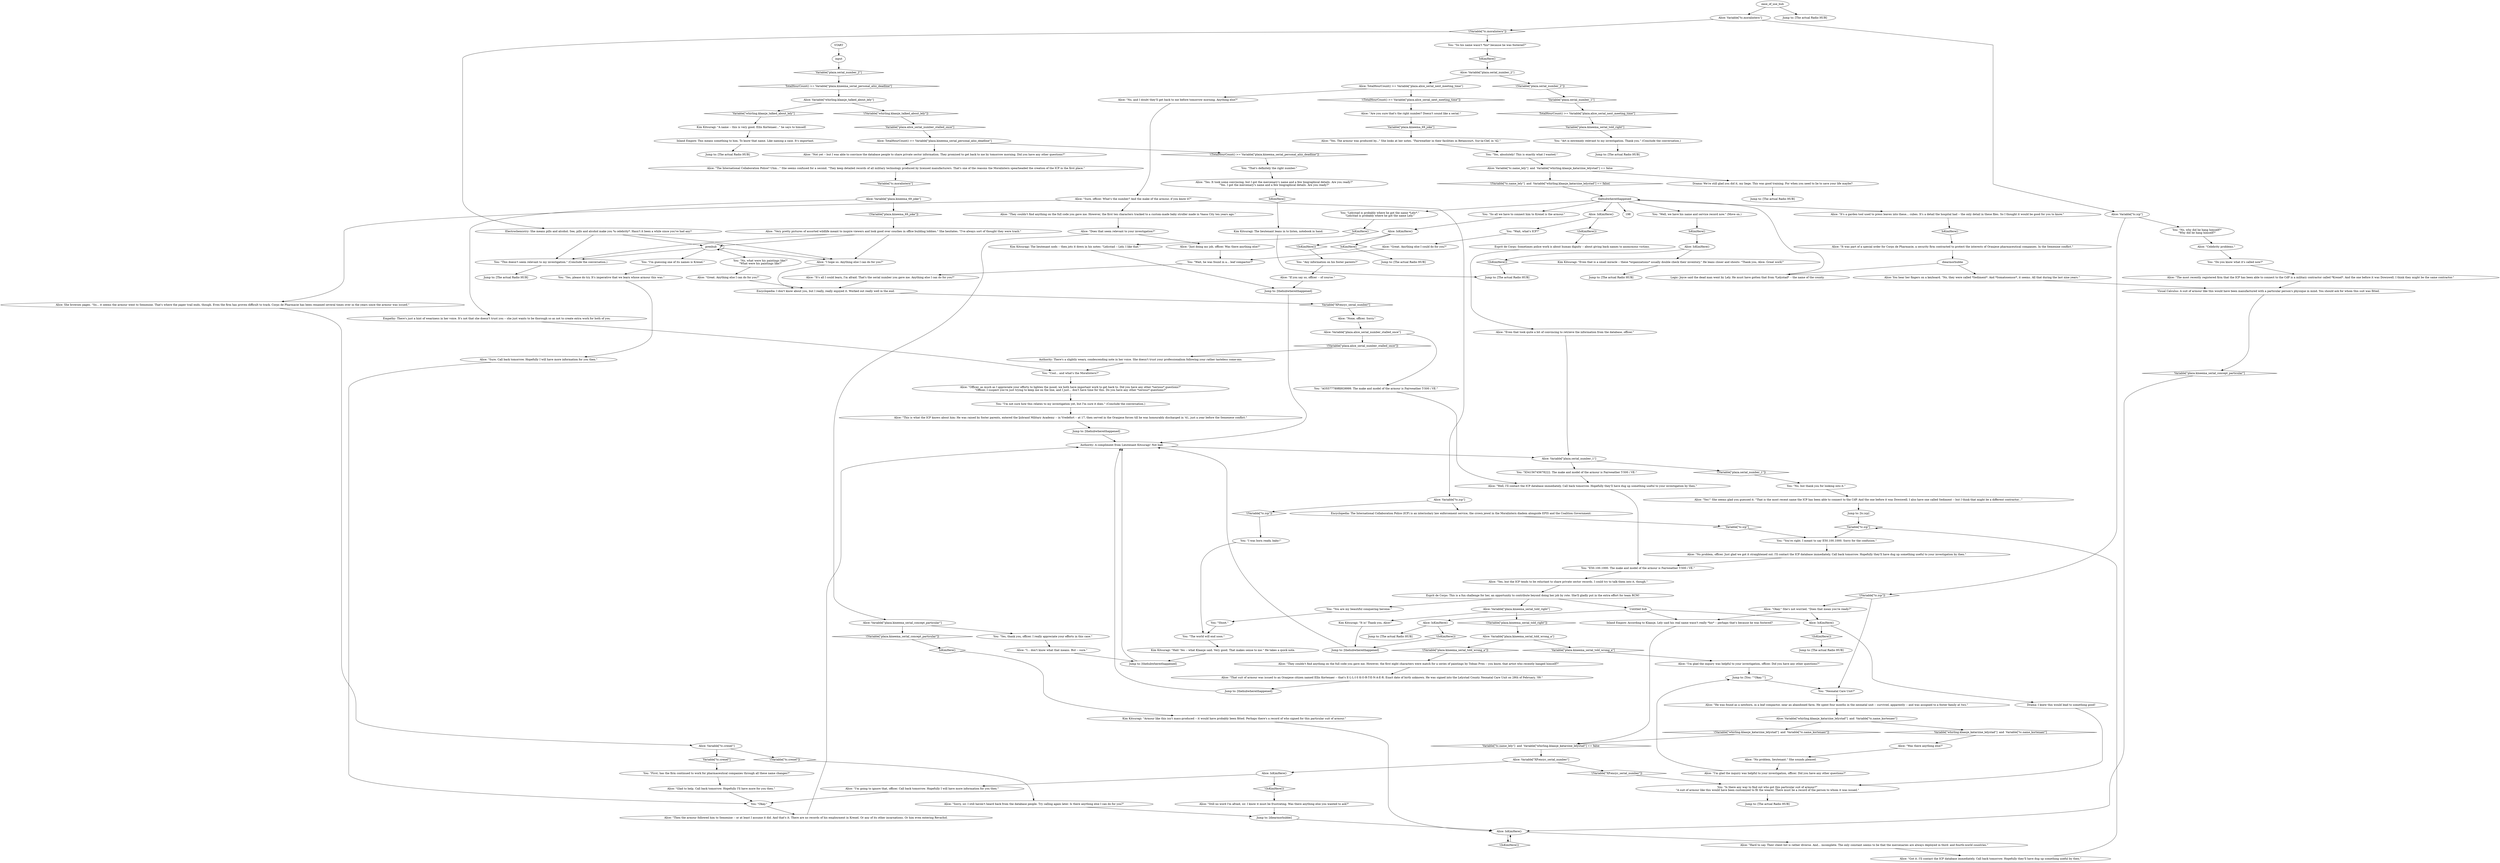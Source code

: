 # KINEEMA / SERIAL NUMBER
# 1. Ask Alice to run the serial number you got from the boot.
#2. Come back the next day to get results and ask for Alice to try to get more personal info on the mercenary (finish task to run serial number, gain task to get personal info from serial number).
#3. Come back the next day to get personal info (finish task to get personal info from serial number).
# ==================================================
digraph G {
	  0 [label="START"];
	  1 [label="input"];
	  2 [label="Alice: Variable[\"whirling.klaasje_talked_about_lely\"]"];
	  3 [label="Variable[\"whirling.klaasje_talked_about_lely\"]", shape=diamond];
	  4 [label="!(Variable[\"whirling.klaasje_talked_about_lely\"])", shape=diamond];
	  5 [label="Alice: \"No problem, officer. Just glad we got it straightened out. I'll contact the ICP database immediately. Call back tomorrow. Hopefully they'll have dug up something useful to your investigation by then.\""];
	  6 [label="Alice: \"Officer, as much as I appreciate your efforts to lighten the mood, we both have important work to get back to. Did you have any other *serious* questions?\"\n\"Officer, I suspect you're just trying to keep me on the line, and I just... don't have time for this. Do you have any other *serious* questions?\""];
	  7 [label="You: \"This doesn't seem relevant to my investigation.\" (Conclude the conversation.)"];
	  8 [label="Visual Calculus: A suit of armour like this would have been manufactured with a particular person's physique in mind. You should ask for whom this suit was fitted."];
	  9 [label="Alice: \"Sure. Call back tomorrow. Hopefully I will have more information for you then.\""];
	  10 [label="Esprit de Corps: This is a fun challenge for her, an opportunity to contribute beyond doing her job by rote. She'll gladly put in the extra effort for team RCM!"];
	  11 [label="You: \"Lelystad is probably where he got the name *Lely*.\"\n\"Lelystad is probably where he got the name Lely.\""];
	  12 [label="Encyclopedia: I don't know about you, but I really, really enjoyed it. Worked out really well in the end."];
	  13 [label="Kim Kitsuragi: The lieutenant leans in to listen, notebook in hand."];
	  14 [label="You: \"So all we have to connect him to Krenel is the armour.\""];
	  15 [label="Alice: IsKimHere()"];
	  16 [label="IsKimHere()", shape=diamond];
	  17 [label="!(IsKimHere())", shape=diamond];
	  18 [label="You: \"Well, we have his name and service record now.\" (Move on.)"];
	  19 [label="Alice: Variable[\"plaza.kineema_serial_told_wrong_a\"]"];
	  20 [label="Variable[\"plaza.kineema_serial_told_wrong_a\"]", shape=diamond];
	  21 [label="!(Variable[\"plaza.kineema_serial_told_wrong_a\"])", shape=diamond];
	  22 [label="Alice: Variable[\"tc.crenel\"]"];
	  23 [label="Variable[\"tc.crenel\"]", shape=diamond];
	  24 [label="!(Variable[\"tc.crenel\"])", shape=diamond];
	  25 [label="Alice: \"The most recently registered firm that the ICP has been able to connect to the CdP is a military contractor called *Krenel*. And the one before it was Downwell. I think they might be the same contractor.\""];
	  26 [label="Alice: \"He was found as a newborn, in a leaf compactor, near an abandoned farm. He spent four months in the neonatal unit -- survived, apparently -- and was assigned to a foster family at two.\""];
	  27 [label="Kim Kitsuragi: The lieutenant nods -- then jots it down in his notes: \"Lelystad -- Lely. I like that.\""];
	  28 [label="Jump to: [thehubwhereithappened]"];
	  29 [label="Jump to: [thehubwhereithappened]"];
	  30 [label="Alice: \"They couldn't find anything on the full code you gave me. However, the first eight characters were match for a series of paintings by Tobias Pren -- you know, that artist who recently hanged himself?\""];
	  31 [label="Alice: \"Does that seem relevant to your investigation?\""];
	  32 [label="Jump to: [The actual Radio HUB]"];
	  33 [label="You: \"No, what were his paintings like?\"\n\"What were his paintings like?\""];
	  34 [label="Alice: \"Celebrity problems.\""];
	  35 [label="Kim Kitsuragi: \"Armour like this isn't mass-produced -- it would have probably been fitted. Perhaps there's a record of who signed for this particular suit of armour.\""];
	  36 [label="Alice: Variable[\"whirling.klaasje_katarzine_lelystad\"]  and  Variable[\"tc.name_kortenaer\"]"];
	  37 [label="Variable[\"whirling.klaasje_katarzine_lelystad\"]  and  Variable[\"tc.name_kortenaer\"]", shape=diamond];
	  38 [label="!(Variable[\"whirling.klaasje_katarzine_lelystad\"]  and  Variable[\"tc.name_kortenaer\"])", shape=diamond];
	  39 [label="Jump to: [thehubwhereithappened]"];
	  40 [label="Inland Empire: This means something to him. To know that name. Like naming a case. It's important."];
	  41 [label="ease_of_use_hub"];
	  42 [label="You: \"Cool... and what's the Moralintern?\""];
	  43 [label="Electrochemistry: She means pills and alcohol. See, pills and alcohol make you *a celebrity*. Hasn't it been a while since you've had any?"];
	  44 [label="You: \"Do you know what it's called now?\""];
	  45 [label="Alice: \"Sorry, sir. I still haven't heard back from the database people. Try calling again later. Is there anything else I can do for you?\""];
	  46 [label="Authority: There's a slightly weary, condescending note in her voice. She doesn't trust your professionalism following your rather tasteless come-ons."];
	  47 [label="Alice: \"Yes. The armour was produced by...\" She looks at her notes. \"Fairweather in their facilities in Betancourt, Sur-la-Clef, in '42.\""];
	  48 [label="You: \"Art is extremely relevant to my investigation. Thank you.\" (Conclude the conversation.)"];
	  49 [label="prenhub"];
	  50 [label="Alice: \"That suit of armour was issued to an Oranjese citizen named Ellis Kortenaer -- that's E-L-L-I-S K-O-R-T-E-N-A-E-R. Exact date of birth unknown. He was signed into the Lelystad County Neonatal Care Unit on 28th of February, ’09.\""];
	  51 [label="You: \"The world will end soon.\""];
	  52 [label="Alice: IsKimHere()"];
	  53 [label="IsKimHere()", shape=diamond];
	  54 [label="!(IsKimHere())", shape=diamond];
	  55 [label="Jump to: [The actual Radio HUB]"];
	  56 [label="Jump to: [diearmorhubbe]"];
	  57 [label="Alice: \"Got it. I'll contact the ICP database immediately. Call back tomorrow. Hopefully they'll have dug up something useful by then.\""];
	  58 [label="Alice: \"Yes, but the ICP tends to be reluctant to share private sector records. I could try to talk them into it, though.\""];
	  59 [label="Jump to: [The actual Radio HUB]"];
	  60 [label="Alice: \"No problem, lieutenant.\" She sounds pleased."];
	  61 [label="Jump to: [The actual Radio HUB]"];
	  62 [label="You: \"I'm not sure how this relates to my investigation yet, but I'm sure it does.\" (Conclude the conversation.)"];
	  63 [label="Alice: \"I hope so. Anything else I can do for you?\""];
	  64 [label="Alice: \"This is what the ICP knows about him: He was raised by foster parents, entered the Ijsbrand Military Academy -- in Vredefort -- at 17, then served in the Oranjese forces till he was honourably discharged in '41, just a year before the Semenese conflict.\""];
	  65 [label="thehubwhereithappened"];
	  66 [label="Authority: A compliment from Lieutenant Kitsuragi! Not bad."];
	  67 [label="Alice: \"I'm glad the inquiry was helpful to your investigation, officer. Did you have any other questions?\""];
	  68 [label="Jump to: [The actual Radio HUB]"];
	  69 [label="Alice: \"Sure, officer. What's the number? And the make of the armour, if you know it?\""];
	  70 [label="You: \"No, but thank you for looking into it.\""];
	  71 [label="Alice: \"Just doing my job, officer. Was there anything else?\""];
	  72 [label="Alice: \"Yes!\" She seems glad you guessed it. \"That is the most recent name the ICP has been able to connect to the CdP. And the one before it was Downwell. I also have one called Sediment -- but I think that might be a different contractor...\""];
	  73 [label="You: \"Yes, please do try. It's imperative that we learn whose armour this was.\""];
	  74 [label="Alice: Variable[\"plaza.kineema_serial_told_right\"]"];
	  75 [label="Variable[\"plaza.kineema_serial_told_right\"]", shape=diamond];
	  76 [label="!(Variable[\"plaza.kineema_serial_told_right\"])", shape=diamond];
	  77 [label="Kim Kitsuragi: \"It is! Thank you, Alice!\""];
	  78 [label="Alice: \"It was part of a special order for Corps de Pharmacie, a security firm contracted to protect the interests of Oranjese pharmaceutical companies. In the Semenine conflict.\""];
	  79 [label="You: \"Yes, absolutely! This is exactly what I wanted.\""];
	  80 [label="Alice: Variable[\"plaza.kineema_serial_concept_particular\"]"];
	  81 [label="Variable[\"plaza.kineema_serial_concept_particular\"]", shape=diamond];
	  82 [label="!(Variable[\"plaza.kineema_serial_concept_particular\"])", shape=diamond];
	  83 [label="You: \"Yes, thank you, officer. I really appreciate your efforts in this case.\""];
	  84 [label="You: \"You are my beautiful conquering heroine.\""];
	  85 [label="Untitled hub"];
	  86 [label="Jump to: [The actual Radio HUB]"];
	  87 [label="You: \"You're right. I meant to say E50.100.1000. Sorry for the confusion.\""];
	  88 [label="Alice: Variable[\"tc.moralintern\"]"];
	  89 [label="Variable[\"tc.moralintern\"]", shape=diamond];
	  90 [label="!(Variable[\"tc.moralintern\"])", shape=diamond];
	  91 [label="Alice: Variable[\"tc.icp\"]"];
	  92 [label="Variable[\"tc.icp\"]", shape=diamond];
	  93 [label="!(Variable[\"tc.icp\"])", shape=diamond];
	  94 [label="You: \"No, why did he hang himself?\"\n\"Why did he hang himself?\""];
	  95 [label="You: \"I'm guessing one of its names is Krenel.\""];
	  96 [label="You: \"First, has the firm continued to work for pharmaceutical companies through all these name changes?\""];
	  97 [label="Alice: You hear her fingers on a keyboard. \"No, they were called *Sediment*. And *Somatosensor*, it seems. All that during the last nine years.\""];
	  98 [label="Jump to: [tc.icp]"];
	  99 [label="You: \"E50.100.1000. The make and model of the armour is Fairweather T-500 / VE.\""];
	  100 [label="Alice: \"They couldn't find anything on the full code you gave me. However, the first ten characters tracked to a custom-made baby stroller made in Vaasa City ten years ago.\""];
	  101 [label="Alice: \"I'm glad the inquiry was helpful to your investigation, officer. Did you have any other questions?\""];
	  102 [label="Alice: \"Even that took quite a bit of convincing to retrieve the information from the database, officer.\""];
	  103 [label="You: \"Any information on his foster parents?\""];
	  104 [label="Alice: IsKimHere()"];
	  105 [label="IsKimHere()", shape=diamond];
	  106 [label="!(IsKimHere())", shape=diamond];
	  107 [label="You: \"Wait, what's ICP?\""];
	  108 [label="Alice: \"Okay.\" She's not worried. \"Does that mean you're ready?\""];
	  109 [label="Kim Kitsuragi: \"Hah! Yes -- what Klaasje said. Very good. That makes sense to me.\" He takes a quick note."];
	  110 [label="Alice: Variable[\"plaza.serial_number_2\"]"];
	  111 [label="Variable[\"plaza.serial_number_2\"]", shape=diamond];
	  112 [label="!(Variable[\"plaza.serial_number_2\"])", shape=diamond];
	  113 [label="Alice: TotalHourCount() >= Variable[\"plaza.alice_serial_next_meeting_time\"]"];
	  114 [label="TotalHourCount() >= Variable[\"plaza.alice_serial_next_meeting_time\"]", shape=diamond];
	  115 [label="!(TotalHourCount() >= Variable[\"plaza.alice_serial_next_meeting_time\"])", shape=diamond];
	  116 [label="Alice: \"No, and I doubt they'll get back to me before tomorrow morning. Anything else?\""];
	  117 [label="Alice: \"Are you sure that's the right number? Doesn't sound like a serial.\""];
	  118 [label="Alice: \"Well, I'll contact the ICP database immediately. Call back tomorrow. Hopefully they'll have dug up something useful to your investigation by then.\""];
	  119 [label="Alice: \"Yes. It took some convincing, but I got the mercenary's name and a few biographical details. Are you ready?\"\n\"Yes. I got the mercenary's name and a few biographical details. Are you ready?\""];
	  120 [label="Kim Kitsuragi: \"A name -- this is very good. Ellis Kortenaer...\" he says to himself."];
	  121 [label="Alice: IsKimHere()"];
	  122 [label="IsKimHere()", shape=diamond];
	  123 [label="!(IsKimHere())", shape=diamond];
	  124 [label="Kim Kitsuragi: \"Even that is a small miracle -- these *organizations* usually double check their inventory.\" He leans closer and shouts: \"Thank you, Alice. Great work!\""];
	  125 [label="Jump to: [The actual Radio HUB]"];
	  126 [label="Alice: Variable[\"plaza.kineema_69_joke\"]"];
	  127 [label="Variable[\"plaza.kineema_69_joke\"]", shape=diamond];
	  128 [label="!(Variable[\"plaza.kineema_69_joke\"])", shape=diamond];
	  129 [label="Empathy: There's just a hint of weariness in her voice. It's not that she doesn't trust you -- she just wants to be thorough so as not to create extra work for both of you."];
	  130 [label="Alice: \"Very pretty pictures of assorted wildlife meant to inspire viewers and look good over couches in office building lobbies.\" She hesitates. \"I've always sort of thought they were trash.\""];
	  131 [label="Alice: \"Great. Anything else I can do for you?\""];
	  132 [label="Jump to: [The actual Radio HUB]"];
	  133 [label="You: \"Okay.\""];
	  134 [label="You: \"Neonatal Care Unit?\""];
	  135 [label="Jump to: [thehubwhereithappened]"];
	  136 [label="Alice: Variable[\"plaza.serial_number_1\"]"];
	  137 [label="Variable[\"plaza.serial_number_1\"]", shape=diamond];
	  138 [label="!(Variable[\"plaza.serial_number_1\"])", shape=diamond];
	  139 [label="You: \"X54156745678222. The make and model of the armour is Fairweather T-500 / VE.\""];
	  140 [label="Alice: Variable[\"tc.icp\"]"];
	  141 [label="Variable[\"tc.icp\"]", shape=diamond];
	  142 [label="!(Variable[\"tc.icp\"])", shape=diamond];
	  143 [label="Encyclopedia: The International Collaboration Police (ICP) is an interisolary law enforcement service, the crown jewel in the Moralintern diadem alongside EPIS and the Coalition Government."];
	  144 [label="You: \"I was born ready, baby!\""];
	  145 [label="Inland Empire: According to Klaasje, Lely said his real name wasn't really *his* -- perhaps that's because he was fostered?"];
	  146 [label="Alice: \"Was there anything else?\""];
	  147 [label="Alice: \"Then the armour followed him to Semenine -- or at least I assume it did. And that's it. There are no records of his employment in Krenel. Or any of its other incarnations. Or him even entering Revachol."];
	  148 [label="Jump to: [thehubwhereithappened]"];
	  149 [label="Alice: Variable[\"plaza.alice_serial_number_stalled_once\"]"];
	  150 [label="Variable[\"plaza.alice_serial_number_stalled_once\"]", shape=diamond];
	  151 [label="!(Variable[\"plaza.alice_serial_number_stalled_once\"])", shape=diamond];
	  152 [label="You: \"AO5577789RHG9999. The make and model of the armour is Fairweather T-500 / VE.\""];
	  153 [label="Alice: She browses pages. \"So... it seems the armour went to Semenine. That's where the paper trail ends, though. Even the firm has proven difficult to track. Corps de Pharmacie has been renamed several times over in the years since the armour was issued.\""];
	  154 [label="diearmorhubbe"];
	  155 [label="Alice: IsKimHere()"];
	  156 [label="IsKimHere()", shape=diamond];
	  157 [label="!(IsKimHere())", shape=diamond];
	  158 [label="Alice: \"Hard to say. Their client list is rather diverse. And... incomplete. The only constant seems to be that the mercenaries are always deployed in third- and fourth-world countries.\""];
	  159 [label="Alice: \"Glad to help. Call back tomorrow. Hopefully I'll have more for you then.\""];
	  160 [label="Alice: \"I... don't know what that means. But -- sure.\""];
	  161 [label="Alice: \"Still no word I'm afraid, sir. I know it must be frustrating. Was there anything else you wanted to ask?\""];
	  162 [label="Alice: TotalHourCount() >= Variable[\"plaza.kineema_serial_personal_aliiz_deadline\"]"];
	  163 [label="TotalHourCount() >= Variable[\"plaza.kineema_serial_personal_aliiz_deadline\"]", shape=diamond];
	  164 [label="!(TotalHourCount() >= Variable[\"plaza.kineema_serial_personal_aliiz_deadline\"])", shape=diamond];
	  165 [label="Alice: \"Not yet -- but I was able to convince the database people to share private sector information. They promised to get back to me by tomorrow morning. Did you have any other questions?\""];
	  166 [label="You: \"That's definitely the right number.\""];
	  167 [label="Jump to: [The actual Radio HUB]"];
	  168 [label="You: \"Is there any way to find out who got this particular suit of armour?\"\n\"A suit of armour like this would have been customized to fit the wearer. There must be a record of the person to whom it was issued.\""];
	  169 [label="Logic: Joyce said the dead man went by Lely. He must have gotten that from *Lelystad* -- the name of the county."];
	  170 [label="Alice: Variable[\"XP.encyc_serial_number\"]"];
	  171 [label="Variable[\"XP.encyc_serial_number\"]", shape=diamond];
	  172 [label="!(Variable[\"XP.encyc_serial_number\"])", shape=diamond];
	  173 [label="Alice: IsKimHere()"];
	  174 [label="IsKimHere()", shape=diamond];
	  175 [label="!(IsKimHere())", shape=diamond];
	  176 [label="Alice: \"I'm going to ignore that, officer. Call back tomorrow. Hopefully I will have more information for you then.\""];
	  177 [label="You: \"Shoot.\""];
	  178 [label="Alice: IsKimHere()"];
	  179 [label="IsKimHere()", shape=diamond];
	  180 [label="!(IsKimHere())", shape=diamond];
	  181 [label="Drama: I knew this would lead to something good!"];
	  182 [label="Alice: \"None, officer. Sorry.\""];
	  183 [label="Alice: \"If you say so, officer -- of course.\""];
	  184 [label="Esprit de Corps: Sometimes police work is about human dignity -- about giving back names to anonymous victims."];
	  185 [label="Jump to: [The actual Radio HUB]"];
	  186 [label="Alice: \"The International Collaboration Police? Uhm...\" She seems confused for a second. \"They keep detailed records of all military technology produced by licensed manufacturers. That's one of the reasons the Moralintern spearheaded the creation of the ICP in the first place.\""];
	  187 [label="Alice: \"Great. Anything else I could do for you?\""];
	  188 [label="Alice: Variable[\"tc.name_lely\"]  and  Variable[\"whirling.klaasje_katarzine_lelystad\"] == false"];
	  189 [label="Variable[\"tc.name_lely\"]  and  Variable[\"whirling.klaasje_katarzine_lelystad\"] == false", shape=diamond];
	  190 [label="!(Variable[\"tc.name_lely\"]  and  Variable[\"whirling.klaasje_katarzine_lelystad\"] == false)", shape=diamond];
	  191 [label="Drama: We're still glad you did it, my liege. This was good training. For when you need to lie to save your life maybe?"];
	  192 [label="You: \"Wait, he was found in a... leaf compactor?\""];
	  193 [label="Alice: \"It's a garden tool used to press leaves into these... cubes. It's a detail the hospital had -- the only detail in these files. So I thought it would be good for you to know.\""];
	  194 [label="Alice: \"It's all I could learn, I'm afraid. That's the serial number you gave me. Anything else I can do for you?\""];
	  195 [label="Jump to: [The actual Radio HUB]"];
	  196 [label="Jump to: [You: \"\"Okay.\"\"]"];
	  197 [label="You: \"So his name wasn't *his* because he was fostered?\""];
	  0 -> 1
	  1 -> 111
	  2 -> 3
	  2 -> 4
	  3 -> 120
	  4 -> 150
	  5 -> 99
	  6 -> 62
	  7 -> 195
	  8 -> 81
	  9 -> 133
	  10 -> 74
	  10 -> 84
	  10 -> 85
	  11 -> 105
	  12 -> 171
	  13 -> 86
	  14 -> 15
	  15 -> 16
	  15 -> 17
	  16 -> 125
	  17 -> 103
	  18 -> 179
	  19 -> 20
	  19 -> 21
	  20 -> 101
	  21 -> 30
	  22 -> 24
	  22 -> 23
	  23 -> 96
	  24 -> 45
	  25 -> 8
	  26 -> 36
	  27 -> 28
	  28 -> 66
	  29 -> 66
	  30 -> 50
	  31 -> 80
	  31 -> 71
	  33 -> 131
	  34 -> 44
	  35 -> 155
	  36 -> 37
	  36 -> 38
	  37 -> 146
	  38 -> 189
	  39 -> 66
	  40 -> 185
	  41 -> 88
	  41 -> 167
	  42 -> 6
	  43 -> 49
	  43 -> 63
	  43 -> 7
	  44 -> 25
	  45 -> 56
	  46 -> 42
	  47 -> 79
	  48 -> 132
	  49 -> 33
	  49 -> 7
	  49 -> 49
	  49 -> 95
	  49 -> 63
	  50 -> 135
	  51 -> 109
	  52 -> 54
	  52 -> 55
	  53 -> 78
	  54 -> 29
	  56 -> 155
	  57 -> 141
	  58 -> 10
	  60 -> 67
	  62 -> 64
	  63 -> 12
	  64 -> 148
	  65 -> 193
	  65 -> 198
	  65 -> 104
	  65 -> 11
	  65 -> 14
	  65 -> 18
	  66 -> 136
	  67 -> 196
	  69 -> 140
	  69 -> 153
	  69 -> 100
	  70 -> 72
	  71 -> 192
	  72 -> 98
	  73 -> 9
	  74 -> 76
	  74 -> 77
	  75 -> 48
	  76 -> 19
	  77 -> 29
	  78 -> 154
	  79 -> 188
	  80 -> 82
	  80 -> 83
	  81 -> 155
	  82 -> 156
	  83 -> 160
	  84 -> 177
	  85 -> 145
	  85 -> 178
	  85 -> 52
	  87 -> 5
	  88 -> 90
	  88 -> 91
	  89 -> 126
	  90 -> 43
	  90 -> 197
	  91 -> 93
	  91 -> 94
	  92 -> 87
	  93 -> 108
	  93 -> 134
	  94 -> 34
	  95 -> 73
	  96 -> 159
	  97 -> 8
	  98 -> 141
	  99 -> 58
	  100 -> 31
	  101 -> 196
	  102 -> 136
	  103 -> 183
	  104 -> 106
	  104 -> 107
	  105 -> 27
	  106 -> 184
	  107 -> 187
	  108 -> 145
	  108 -> 178
	  109 -> 39
	  110 -> 112
	  110 -> 113
	  111 -> 163
	  112 -> 137
	  113 -> 115
	  113 -> 116
	  114 -> 75
	  115 -> 117
	  116 -> 69
	  117 -> 127
	  118 -> 99
	  119 -> 122
	  120 -> 40
	  121 -> 123
	  121 -> 124
	  122 -> 13
	  123 -> 86
	  124 -> 61
	  126 -> 128
	  126 -> 129
	  127 -> 47
	  128 -> 130
	  129 -> 42
	  130 -> 49
	  130 -> 63
	  130 -> 7
	  131 -> 12
	  133 -> 147
	  134 -> 26
	  135 -> 66
	  136 -> 138
	  136 -> 139
	  137 -> 114
	  138 -> 70
	  139 -> 118
	  140 -> 142
	  140 -> 143
	  141 -> 87
	  142 -> 144
	  143 -> 92
	  144 -> 51
	  145 -> 189
	  146 -> 60
	  147 -> 66
	  148 -> 66
	  149 -> 152
	  149 -> 151
	  150 -> 162
	  151 -> 46
	  152 -> 118
	  153 -> 22
	  154 -> 97
	  154 -> 169
	  155 -> 157
	  155 -> 158
	  156 -> 35
	  157 -> 155
	  158 -> 57
	  159 -> 133
	  160 -> 39
	  161 -> 56
	  162 -> 164
	  162 -> 165
	  163 -> 2
	  164 -> 166
	  165 -> 186
	  166 -> 119
	  168 -> 59
	  169 -> 65
	  170 -> 172
	  170 -> 173
	  171 -> 182
	  172 -> 168
	  173 -> 176
	  173 -> 175
	  174 -> 110
	  175 -> 161
	  176 -> 133
	  177 -> 51
	  178 -> 180
	  178 -> 181
	  179 -> 121
	  180 -> 68
	  181 -> 168
	  182 -> 149
	  183 -> 28
	  184 -> 102
	  186 -> 89
	  187 -> 192
	  188 -> 190
	  188 -> 191
	  189 -> 170
	  190 -> 65
	  191 -> 32
	  192 -> 194
	  193 -> 53
	  194 -> 12
	  196 -> 134
	  197 -> 174
}

